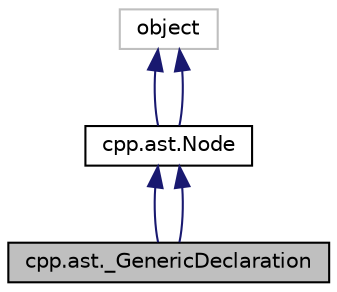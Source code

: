 digraph "cpp.ast._GenericDeclaration"
{
  edge [fontname="Helvetica",fontsize="10",labelfontname="Helvetica",labelfontsize="10"];
  node [fontname="Helvetica",fontsize="10",shape=record];
  Node13 [label="cpp.ast._GenericDeclaration",height=0.2,width=0.4,color="black", fillcolor="grey75", style="filled", fontcolor="black"];
  Node14 -> Node13 [dir="back",color="midnightblue",fontsize="10",style="solid",fontname="Helvetica"];
  Node14 [label="cpp.ast.Node",height=0.2,width=0.4,color="black", fillcolor="white", style="filled",URL="$classcpp_1_1ast_1_1_node.html"];
  Node15 -> Node14 [dir="back",color="midnightblue",fontsize="10",style="solid",fontname="Helvetica"];
  Node15 [label="object",height=0.2,width=0.4,color="grey75", fillcolor="white", style="filled"];
  Node15 -> Node14 [dir="back",color="midnightblue",fontsize="10",style="solid",fontname="Helvetica"];
  Node14 -> Node13 [dir="back",color="midnightblue",fontsize="10",style="solid",fontname="Helvetica"];
}

